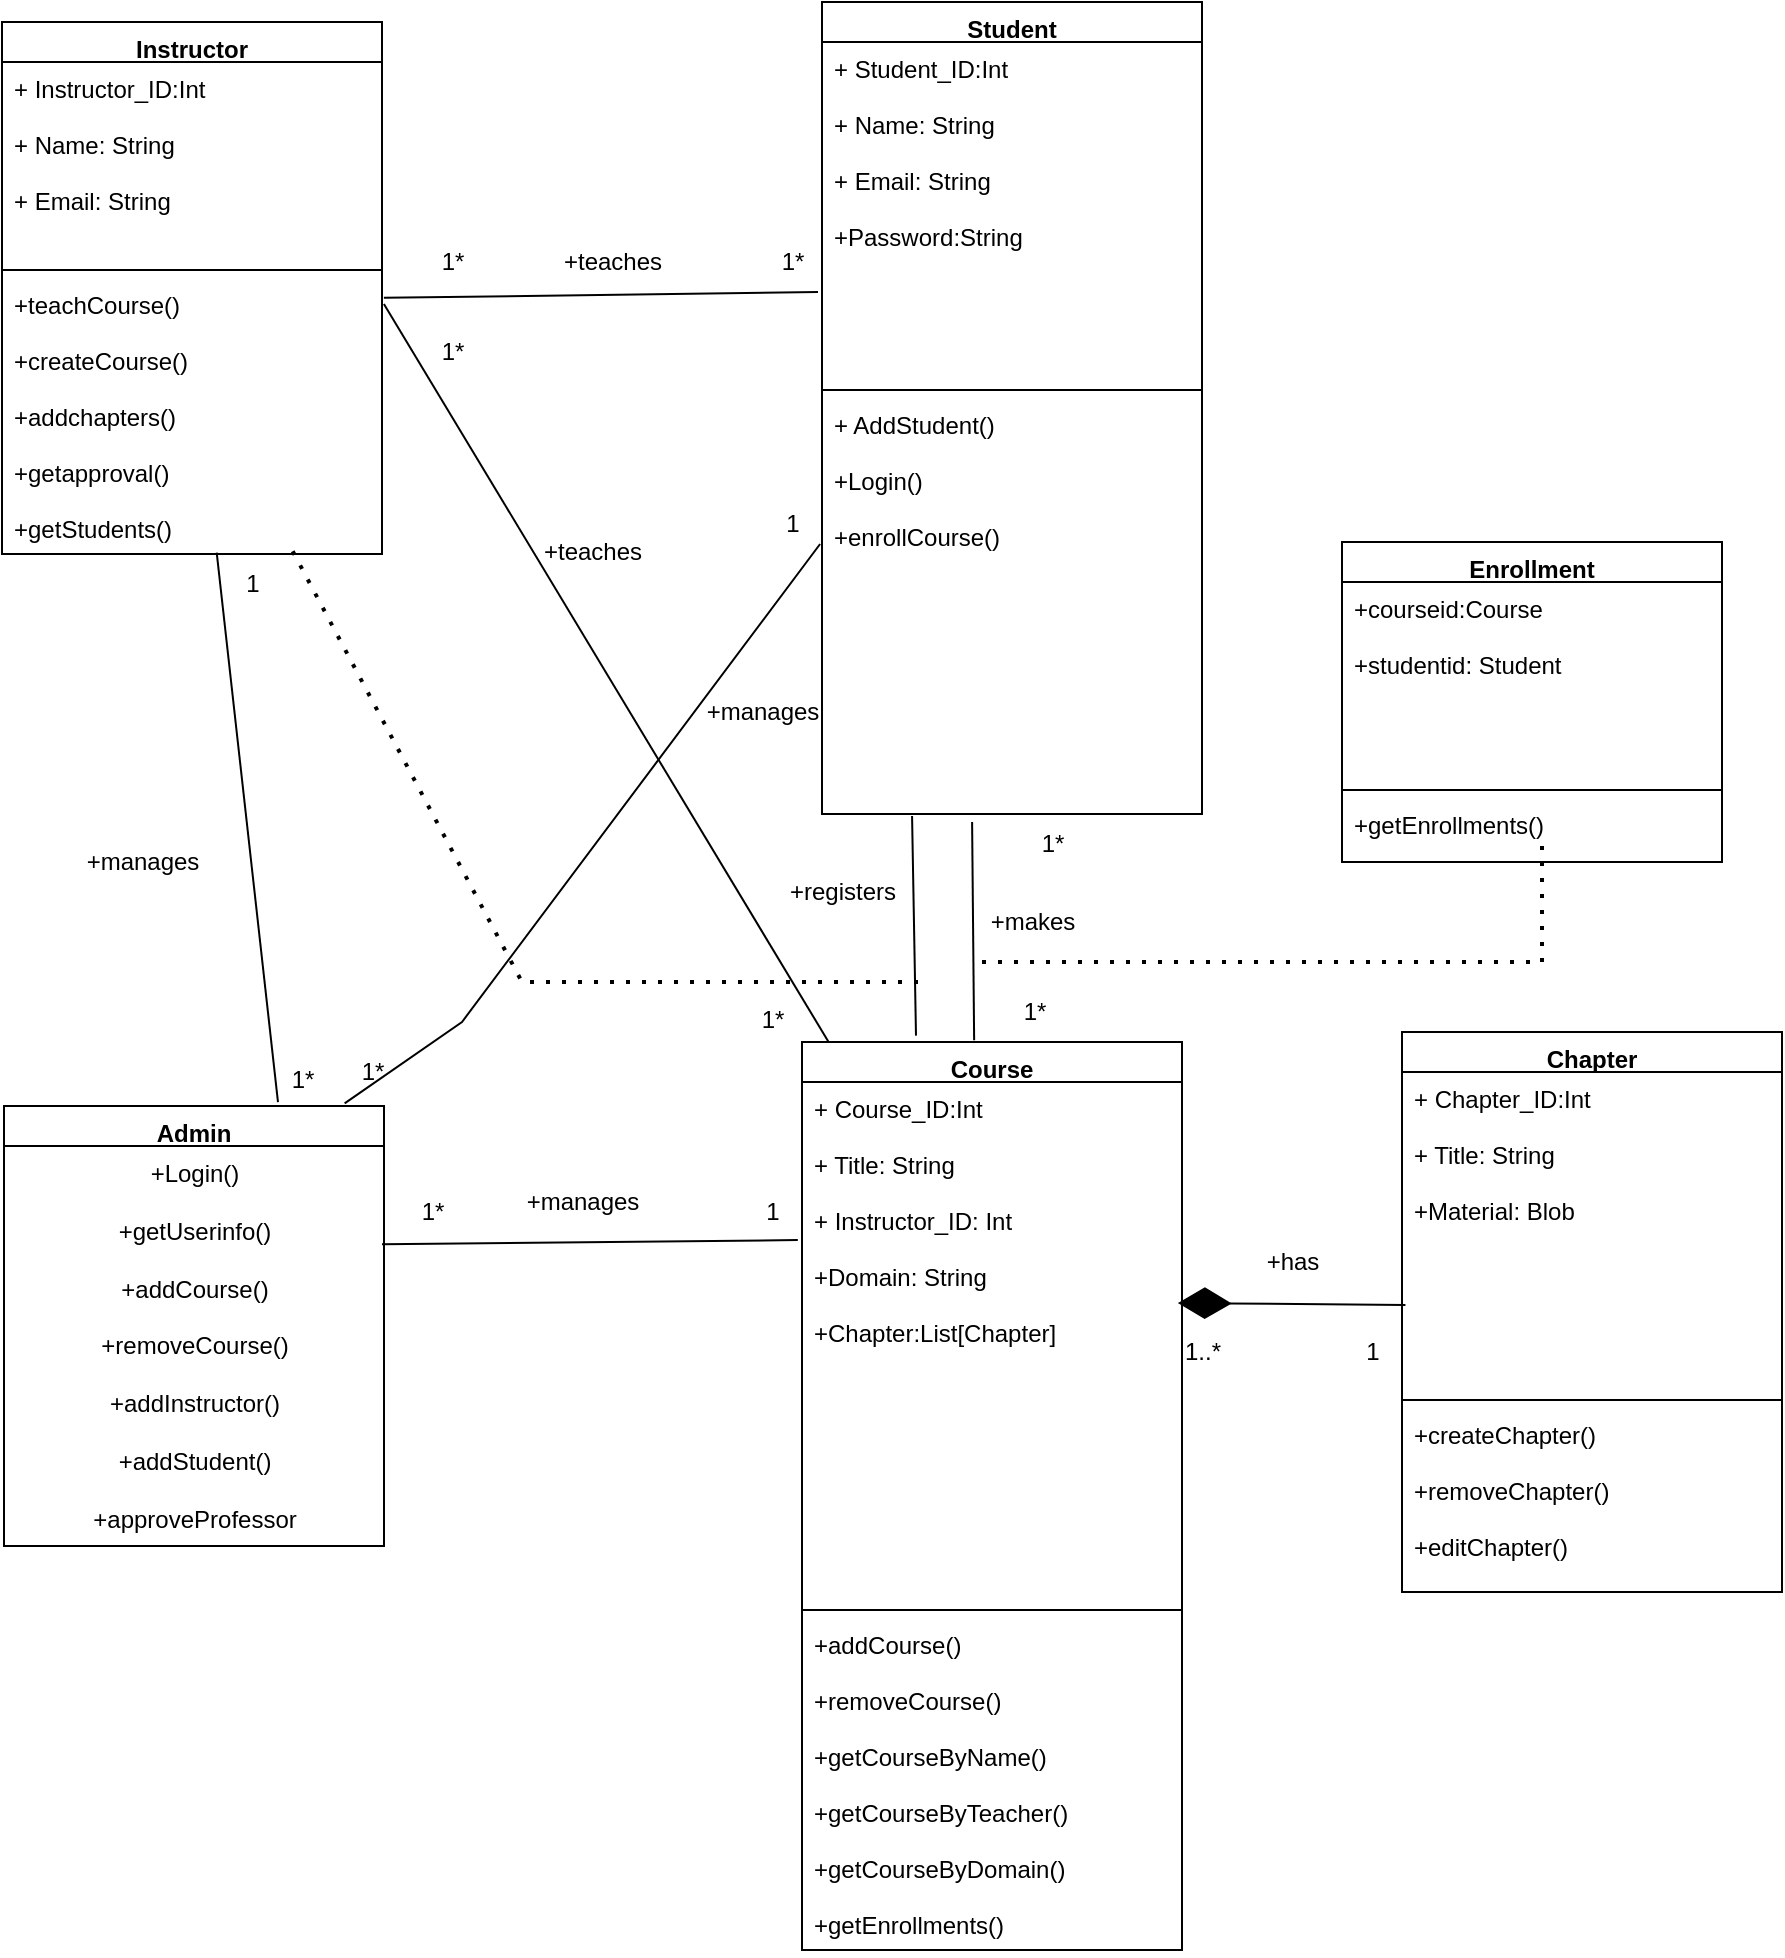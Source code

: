 <mxfile version="21.2.3" type="device">
  <diagram name="Page-1" id="I_tXYqFa5wuTME8i5qJj">
    <mxGraphModel dx="1911" dy="897" grid="1" gridSize="10" guides="1" tooltips="1" connect="1" arrows="1" fold="1" page="1" pageScale="1" pageWidth="100000" pageHeight="100000" math="0" shadow="0">
      <root>
        <mxCell id="0" />
        <mxCell id="1" parent="0" />
        <mxCell id="aJLpusABf-PiiSEmABq7-1" value="Student" style="swimlane;fontStyle=1;align=center;verticalAlign=top;childLayout=stackLayout;horizontal=1;startSize=20;horizontalStack=0;resizeParent=1;resizeParentMax=0;resizeLast=0;collapsible=1;marginBottom=0;" parent="1" vertex="1">
          <mxGeometry x="770" y="80" width="190" height="406" as="geometry" />
        </mxCell>
        <mxCell id="aJLpusABf-PiiSEmABq7-2" value="+ Student_ID:Int&#xa;&#xa;+ Name: String&#xa;&#xa;+ Email: String&#xa;&#xa;+Password:String&#xa;" style="text;strokeColor=none;fillColor=none;align=left;verticalAlign=top;spacingLeft=4;spacingRight=4;overflow=hidden;rotatable=0;points=[[0,0.5],[1,0.5]];portConstraint=eastwest;" parent="aJLpusABf-PiiSEmABq7-1" vertex="1">
          <mxGeometry y="20" width="190" height="170" as="geometry" />
        </mxCell>
        <mxCell id="aJLpusABf-PiiSEmABq7-3" value="" style="line;strokeWidth=1;fillColor=none;align=left;verticalAlign=middle;spacingTop=-1;spacingLeft=3;spacingRight=3;rotatable=0;labelPosition=right;points=[];portConstraint=eastwest;strokeColor=inherit;" parent="aJLpusABf-PiiSEmABq7-1" vertex="1">
          <mxGeometry y="190" width="190" height="8" as="geometry" />
        </mxCell>
        <mxCell id="aJLpusABf-PiiSEmABq7-4" value="+ AddStudent()&#xa;&#xa;+Login()&#xa;&#xa;+enrollCourse()&#xa;&#xa;" style="text;strokeColor=none;fillColor=none;align=left;verticalAlign=top;spacingLeft=4;spacingRight=4;overflow=hidden;rotatable=0;points=[[0,0.5],[1,0.5]];portConstraint=eastwest;" parent="aJLpusABf-PiiSEmABq7-1" vertex="1">
          <mxGeometry y="198" width="190" height="208" as="geometry" />
        </mxCell>
        <mxCell id="aJLpusABf-PiiSEmABq7-5" value="Instructor" style="swimlane;fontStyle=1;align=center;verticalAlign=top;childLayout=stackLayout;horizontal=1;startSize=20;horizontalStack=0;resizeParent=1;resizeParentMax=0;resizeLast=0;collapsible=1;marginBottom=0;" parent="1" vertex="1">
          <mxGeometry x="360" y="90" width="190" height="266" as="geometry" />
        </mxCell>
        <mxCell id="aJLpusABf-PiiSEmABq7-6" value="+ Instructor_ID:Int&#xa;&#xa;+ Name: String&#xa;&#xa;+ Email: String&#xa;&#xa;&#xa;" style="text;strokeColor=none;fillColor=none;align=left;verticalAlign=top;spacingLeft=4;spacingRight=4;overflow=hidden;rotatable=0;points=[[0,0.5],[1,0.5]];portConstraint=eastwest;" parent="aJLpusABf-PiiSEmABq7-5" vertex="1">
          <mxGeometry y="20" width="190" height="100" as="geometry" />
        </mxCell>
        <mxCell id="aJLpusABf-PiiSEmABq7-7" value="" style="line;strokeWidth=1;fillColor=none;align=left;verticalAlign=middle;spacingTop=-1;spacingLeft=3;spacingRight=3;rotatable=0;labelPosition=right;points=[];portConstraint=eastwest;strokeColor=inherit;" parent="aJLpusABf-PiiSEmABq7-5" vertex="1">
          <mxGeometry y="120" width="190" height="8" as="geometry" />
        </mxCell>
        <mxCell id="aJLpusABf-PiiSEmABq7-8" value="+teachCourse()&#xa;&#xa;+createCourse()&#xa;&#xa;+addchapters()&#xa;&#xa;+getapproval()&#xa;&#xa;+getStudents()" style="text;strokeColor=none;fillColor=none;align=left;verticalAlign=top;spacingLeft=4;spacingRight=4;overflow=hidden;rotatable=0;points=[[0,0.5],[1,0.5]];portConstraint=eastwest;" parent="aJLpusABf-PiiSEmABq7-5" vertex="1">
          <mxGeometry y="128" width="190" height="138" as="geometry" />
        </mxCell>
        <mxCell id="aJLpusABf-PiiSEmABq7-9" value="Course" style="swimlane;fontStyle=1;align=center;verticalAlign=top;childLayout=stackLayout;horizontal=1;startSize=20;horizontalStack=0;resizeParent=1;resizeParentMax=0;resizeLast=0;collapsible=1;marginBottom=0;" parent="1" vertex="1">
          <mxGeometry x="760" y="600" width="190" height="454" as="geometry" />
        </mxCell>
        <mxCell id="aJLpusABf-PiiSEmABq7-10" value="+ Course_ID:Int&#xa;&#xa;+ Title: String&#xa;&#xa;+ Instructor_ID: Int&#xa;&#xa;+Domain: String&#xa;&#xa;+Chapter:List[Chapter]&#xa;&#xa;" style="text;strokeColor=none;fillColor=none;align=left;verticalAlign=top;spacingLeft=4;spacingRight=4;overflow=hidden;rotatable=0;points=[[0,0.5],[1,0.5]];portConstraint=eastwest;" parent="aJLpusABf-PiiSEmABq7-9" vertex="1">
          <mxGeometry y="20" width="190" height="260" as="geometry" />
        </mxCell>
        <mxCell id="aJLpusABf-PiiSEmABq7-11" value="" style="line;strokeWidth=1;fillColor=none;align=left;verticalAlign=middle;spacingTop=-1;spacingLeft=3;spacingRight=3;rotatable=0;labelPosition=right;points=[];portConstraint=eastwest;strokeColor=inherit;" parent="aJLpusABf-PiiSEmABq7-9" vertex="1">
          <mxGeometry y="280" width="190" height="8" as="geometry" />
        </mxCell>
        <mxCell id="aJLpusABf-PiiSEmABq7-12" value="+addCourse()&#xa;&#xa;+removeCourse()&#xa;&#xa;+getCourseByName()&#xa;&#xa;+getCourseByTeacher()&#xa;&#xa;+getCourseByDomain()&#xa;&#xa;+getEnrollments()" style="text;strokeColor=none;fillColor=none;align=left;verticalAlign=top;spacingLeft=4;spacingRight=4;overflow=hidden;rotatable=0;points=[[0,0.5],[1,0.5]];portConstraint=eastwest;" parent="aJLpusABf-PiiSEmABq7-9" vertex="1">
          <mxGeometry y="288" width="190" height="166" as="geometry" />
        </mxCell>
        <mxCell id="aJLpusABf-PiiSEmABq7-21" value="Chapter" style="swimlane;fontStyle=1;align=center;verticalAlign=top;childLayout=stackLayout;horizontal=1;startSize=20;horizontalStack=0;resizeParent=1;resizeParentMax=0;resizeLast=0;collapsible=1;marginBottom=0;" parent="1" vertex="1">
          <mxGeometry x="1060" y="595" width="190" height="280" as="geometry" />
        </mxCell>
        <mxCell id="aJLpusABf-PiiSEmABq7-22" value="+ Chapter_ID:Int&#xa;&#xa;+ Title: String&#xa;&#xa;+Material: Blob&#xa;" style="text;strokeColor=none;fillColor=none;align=left;verticalAlign=top;spacingLeft=4;spacingRight=4;overflow=hidden;rotatable=0;points=[[0,0.5],[1,0.5]];portConstraint=eastwest;" parent="aJLpusABf-PiiSEmABq7-21" vertex="1">
          <mxGeometry y="20" width="190" height="160" as="geometry" />
        </mxCell>
        <mxCell id="aJLpusABf-PiiSEmABq7-23" value="" style="line;strokeWidth=1;fillColor=none;align=left;verticalAlign=middle;spacingTop=-1;spacingLeft=3;spacingRight=3;rotatable=0;labelPosition=right;points=[];portConstraint=eastwest;strokeColor=inherit;" parent="aJLpusABf-PiiSEmABq7-21" vertex="1">
          <mxGeometry y="180" width="190" height="8" as="geometry" />
        </mxCell>
        <mxCell id="aJLpusABf-PiiSEmABq7-24" value="+createChapter()&#xa;&#xa;+removeChapter()&#xa;&#xa;+editChapter()&#xa;&#xa;&#xa;" style="text;strokeColor=none;fillColor=none;align=left;verticalAlign=top;spacingLeft=4;spacingRight=4;overflow=hidden;rotatable=0;points=[[0,0.5],[1,0.5]];portConstraint=eastwest;" parent="aJLpusABf-PiiSEmABq7-21" vertex="1">
          <mxGeometry y="188" width="190" height="92" as="geometry" />
        </mxCell>
        <mxCell id="aJLpusABf-PiiSEmABq7-46" value="Admin" style="swimlane;fontStyle=1;align=center;verticalAlign=top;childLayout=stackLayout;horizontal=1;startSize=20;horizontalStack=0;resizeParent=1;resizeParentMax=0;resizeLast=0;collapsible=1;marginBottom=0;" parent="1" vertex="1">
          <mxGeometry x="361" y="632" width="190" height="220" as="geometry" />
        </mxCell>
        <mxCell id="aIOpyW1qX6uXPw_18k7y-1" value="+Login()&lt;br style=&quot;border-color: var(--border-color); padding: 0px; margin: 0px; text-align: left;&quot;&gt;&lt;br style=&quot;border-color: var(--border-color); padding: 0px; margin: 0px; text-align: left;&quot;&gt;&lt;span style=&quot;text-align: left; background-color: rgb(255, 255, 255);&quot;&gt;+getUserinfo()&lt;/span&gt;&lt;br style=&quot;border-color: var(--border-color); padding: 0px; margin: 0px; text-align: left;&quot;&gt;&lt;br style=&quot;border-color: var(--border-color); padding: 0px; margin: 0px; text-align: left;&quot;&gt;&lt;span style=&quot;text-align: left; background-color: rgb(255, 255, 255);&quot;&gt;+addCourse()&lt;/span&gt;&lt;br style=&quot;border-color: var(--border-color); padding: 0px; margin: 0px; text-align: left;&quot;&gt;&lt;br style=&quot;border-color: var(--border-color); padding: 0px; margin: 0px; text-align: left;&quot;&gt;&lt;span style=&quot;text-align: left; background-color: rgb(255, 255, 255);&quot;&gt;+removeCourse()&lt;/span&gt;&lt;br style=&quot;border-color: var(--border-color); padding: 0px; margin: 0px; text-align: left;&quot;&gt;&lt;br style=&quot;border-color: var(--border-color); padding: 0px; margin: 0px; text-align: left;&quot;&gt;&lt;span style=&quot;text-align: left; background-color: rgb(255, 255, 255);&quot;&gt;+addInstructor()&lt;/span&gt;&lt;br style=&quot;border-color: var(--border-color); padding: 0px; margin: 0px; text-align: left;&quot;&gt;&lt;br style=&quot;border-color: var(--border-color); padding: 0px; margin: 0px; text-align: left;&quot;&gt;&lt;span style=&quot;text-align: left; background-color: rgb(255, 255, 255);&quot;&gt;+addStudent()&lt;br&gt;&lt;br&gt;+approveProfessor&lt;br&gt;&lt;/span&gt;" style="text;html=1;align=center;verticalAlign=middle;resizable=0;points=[];autosize=1;strokeColor=none;fillColor=none;" vertex="1" parent="aJLpusABf-PiiSEmABq7-46">
          <mxGeometry y="20" width="190" height="200" as="geometry" />
        </mxCell>
        <mxCell id="pJjeaqxyDgEdzf2i4oC--3" value="1*" style="text;html=1;align=center;verticalAlign=middle;resizable=0;points=[];autosize=1;strokeColor=none;fillColor=none;" parent="1" vertex="1">
          <mxGeometry x="730" y="574" width="30" height="30" as="geometry" />
        </mxCell>
        <mxCell id="pJjeaqxyDgEdzf2i4oC--4" value="1*" style="text;html=1;align=center;verticalAlign=middle;resizable=0;points=[];autosize=1;strokeColor=none;fillColor=none;" parent="1" vertex="1">
          <mxGeometry x="570" y="195" width="30" height="30" as="geometry" />
        </mxCell>
        <mxCell id="pJjeaqxyDgEdzf2i4oC--6" value="1*" style="text;html=1;align=center;verticalAlign=middle;resizable=0;points=[];autosize=1;strokeColor=none;fillColor=none;" parent="1" vertex="1">
          <mxGeometry x="861" y="570" width="30" height="30" as="geometry" />
        </mxCell>
        <mxCell id="pJjeaqxyDgEdzf2i4oC--9" value="1*" style="text;html=1;align=center;verticalAlign=middle;resizable=0;points=[];autosize=1;strokeColor=none;fillColor=none;" parent="1" vertex="1">
          <mxGeometry x="870" y="486" width="30" height="30" as="geometry" />
        </mxCell>
        <mxCell id="2sQMW4fhtkZfsI0PUQ_M-1" value="Enrollment" style="swimlane;fontStyle=1;align=center;verticalAlign=top;childLayout=stackLayout;horizontal=1;startSize=20;horizontalStack=0;resizeParent=1;resizeParentMax=0;resizeLast=0;collapsible=1;marginBottom=0;" parent="1" vertex="1">
          <mxGeometry x="1030" y="350" width="190" height="160" as="geometry" />
        </mxCell>
        <mxCell id="2sQMW4fhtkZfsI0PUQ_M-2" value="+courseid:Course&#xa;&#xa;+studentid: Student" style="text;strokeColor=none;fillColor=none;align=left;verticalAlign=top;spacingLeft=4;spacingRight=4;overflow=hidden;rotatable=0;points=[[0,0.5],[1,0.5]];portConstraint=eastwest;" parent="2sQMW4fhtkZfsI0PUQ_M-1" vertex="1">
          <mxGeometry y="20" width="190" height="100" as="geometry" />
        </mxCell>
        <mxCell id="2sQMW4fhtkZfsI0PUQ_M-3" value="" style="line;strokeWidth=1;fillColor=none;align=left;verticalAlign=middle;spacingTop=-1;spacingLeft=3;spacingRight=3;rotatable=0;labelPosition=right;points=[];portConstraint=eastwest;strokeColor=inherit;" parent="2sQMW4fhtkZfsI0PUQ_M-1" vertex="1">
          <mxGeometry y="120" width="190" height="8" as="geometry" />
        </mxCell>
        <mxCell id="2sQMW4fhtkZfsI0PUQ_M-4" value="+getEnrollments()" style="text;strokeColor=none;fillColor=none;align=left;verticalAlign=top;spacingLeft=4;spacingRight=4;overflow=hidden;rotatable=0;points=[[0,0.5],[1,0.5]];portConstraint=eastwest;" parent="2sQMW4fhtkZfsI0PUQ_M-1" vertex="1">
          <mxGeometry y="128" width="190" height="32" as="geometry" />
        </mxCell>
        <mxCell id="2sQMW4fhtkZfsI0PUQ_M-6" value="+has" style="text;html=1;align=center;verticalAlign=middle;resizable=0;points=[];autosize=1;strokeColor=none;fillColor=none;" parent="1" vertex="1">
          <mxGeometry x="980" y="695" width="50" height="30" as="geometry" />
        </mxCell>
        <mxCell id="2sQMW4fhtkZfsI0PUQ_M-16" value="1..*" style="text;html=1;align=center;verticalAlign=middle;resizable=0;points=[];autosize=1;strokeColor=none;fillColor=none;" parent="1" vertex="1">
          <mxGeometry x="940" y="740" width="40" height="30" as="geometry" />
        </mxCell>
        <mxCell id="SrS1xdoIrhy_3B9NEBDq-11" value="" style="endArrow=none;html=1;rounded=0;entryX=0.395;entryY=1.019;entryDx=0;entryDy=0;entryPerimeter=0;exitX=0.453;exitY=-0.002;exitDx=0;exitDy=0;exitPerimeter=0;" parent="1" source="aJLpusABf-PiiSEmABq7-9" target="aJLpusABf-PiiSEmABq7-4" edge="1">
          <mxGeometry width="50" height="50" relative="1" as="geometry">
            <mxPoint x="1400" y="430" as="sourcePoint" />
            <mxPoint x="1450" y="380" as="targetPoint" />
          </mxGeometry>
        </mxCell>
        <mxCell id="SrS1xdoIrhy_3B9NEBDq-12" value="+makes" style="text;html=1;align=center;verticalAlign=middle;resizable=0;points=[];autosize=1;strokeColor=none;fillColor=none;" parent="1" vertex="1">
          <mxGeometry x="840" y="525" width="70" height="30" as="geometry" />
        </mxCell>
        <mxCell id="SrS1xdoIrhy_3B9NEBDq-13" value="" style="endArrow=none;dashed=1;html=1;dashPattern=1 3;strokeWidth=2;rounded=0;" parent="1" edge="1">
          <mxGeometry width="50" height="50" relative="1" as="geometry">
            <mxPoint x="850" y="560" as="sourcePoint" />
            <mxPoint x="1130" y="500" as="targetPoint" />
            <Array as="points">
              <mxPoint x="1130" y="560" />
            </Array>
          </mxGeometry>
        </mxCell>
        <mxCell id="SrS1xdoIrhy_3B9NEBDq-17" value="+teaches" style="text;html=1;align=center;verticalAlign=middle;resizable=0;points=[];autosize=1;strokeColor=none;fillColor=none;" parent="1" vertex="1">
          <mxGeometry x="630" y="195" width="70" height="30" as="geometry" />
        </mxCell>
        <mxCell id="SrS1xdoIrhy_3B9NEBDq-19" value="" style="endArrow=none;html=1;rounded=0;exitX=0.3;exitY=-0.007;exitDx=0;exitDy=0;exitPerimeter=0;entryX=0.237;entryY=1.005;entryDx=0;entryDy=0;entryPerimeter=0;" parent="1" source="aJLpusABf-PiiSEmABq7-9" target="aJLpusABf-PiiSEmABq7-4" edge="1">
          <mxGeometry width="50" height="50" relative="1" as="geometry">
            <mxPoint x="890" y="500" as="sourcePoint" />
            <mxPoint x="940" y="450" as="targetPoint" />
          </mxGeometry>
        </mxCell>
        <mxCell id="SrS1xdoIrhy_3B9NEBDq-20" value="+registers" style="text;html=1;align=center;verticalAlign=middle;resizable=0;points=[];autosize=1;strokeColor=none;fillColor=none;" parent="1" vertex="1">
          <mxGeometry x="740" y="510" width="80" height="30" as="geometry" />
        </mxCell>
        <mxCell id="SrS1xdoIrhy_3B9NEBDq-21" value="" style="endArrow=none;dashed=1;html=1;dashPattern=1 3;strokeWidth=2;rounded=0;exitX=0.765;exitY=0.99;exitDx=0;exitDy=0;exitPerimeter=0;" parent="1" source="aJLpusABf-PiiSEmABq7-8" edge="1">
          <mxGeometry width="50" height="50" relative="1" as="geometry">
            <mxPoint x="549.05" y="489" as="sourcePoint" />
            <mxPoint x="820" y="570" as="targetPoint" />
            <Array as="points">
              <mxPoint x="620" y="570" />
            </Array>
          </mxGeometry>
        </mxCell>
        <mxCell id="SrS1xdoIrhy_3B9NEBDq-22" value="" style="endArrow=none;html=1;rounded=0;entryX=-0.011;entryY=0.304;entryDx=0;entryDy=0;entryPerimeter=0;" parent="1" target="aJLpusABf-PiiSEmABq7-10" edge="1">
          <mxGeometry width="50" height="50" relative="1" as="geometry">
            <mxPoint x="550" y="701.072" as="sourcePoint" />
            <mxPoint x="940" y="660" as="targetPoint" />
          </mxGeometry>
        </mxCell>
        <mxCell id="SrS1xdoIrhy_3B9NEBDq-23" value="+manages" style="text;html=1;align=center;verticalAlign=middle;resizable=0;points=[];autosize=1;strokeColor=none;fillColor=none;" parent="1" vertex="1">
          <mxGeometry x="700" y="420" width="80" height="30" as="geometry" />
        </mxCell>
        <mxCell id="SrS1xdoIrhy_3B9NEBDq-24" value="1" style="text;html=1;align=center;verticalAlign=middle;resizable=0;points=[];autosize=1;strokeColor=none;fillColor=none;" parent="1" vertex="1">
          <mxGeometry x="730" y="670" width="30" height="30" as="geometry" />
        </mxCell>
        <mxCell id="SrS1xdoIrhy_3B9NEBDq-25" value="1*" style="text;html=1;align=center;verticalAlign=middle;resizable=0;points=[];autosize=1;strokeColor=none;fillColor=none;" parent="1" vertex="1">
          <mxGeometry x="560" y="670" width="30" height="30" as="geometry" />
        </mxCell>
        <mxCell id="SrS1xdoIrhy_3B9NEBDq-28" value="" style="endArrow=none;html=1;rounded=0;entryX=-0.005;entryY=0.351;entryDx=0;entryDy=0;entryPerimeter=0;exitX=0.044;exitY=1.022;exitDx=0;exitDy=0;exitPerimeter=0;" parent="1" source="SrS1xdoIrhy_3B9NEBDq-30" target="aJLpusABf-PiiSEmABq7-4" edge="1">
          <mxGeometry width="50" height="50" relative="1" as="geometry">
            <mxPoint x="550" y="760" as="sourcePoint" />
            <mxPoint x="768" y="709" as="targetPoint" />
            <Array as="points">
              <mxPoint x="590" y="590" />
            </Array>
          </mxGeometry>
        </mxCell>
        <mxCell id="SrS1xdoIrhy_3B9NEBDq-29" value="1" style="text;html=1;align=center;verticalAlign=middle;resizable=0;points=[];autosize=1;strokeColor=none;fillColor=none;" parent="1" vertex="1">
          <mxGeometry x="740" y="326" width="30" height="30" as="geometry" />
        </mxCell>
        <mxCell id="SrS1xdoIrhy_3B9NEBDq-30" value="1*" style="text;html=1;align=center;verticalAlign=middle;resizable=0;points=[];autosize=1;strokeColor=none;fillColor=none;" parent="1" vertex="1">
          <mxGeometry x="530" y="600" width="30" height="30" as="geometry" />
        </mxCell>
        <mxCell id="SrS1xdoIrhy_3B9NEBDq-31" value="+manages" style="text;html=1;align=center;verticalAlign=middle;resizable=0;points=[];autosize=1;strokeColor=none;fillColor=none;" parent="1" vertex="1">
          <mxGeometry x="610" y="665" width="80" height="30" as="geometry" />
        </mxCell>
        <mxCell id="SrS1xdoIrhy_3B9NEBDq-32" value="" style="endArrow=none;html=1;rounded=0;entryX=0.565;entryY=0.995;entryDx=0;entryDy=0;entryPerimeter=0;exitX=0.721;exitY=-0.009;exitDx=0;exitDy=0;exitPerimeter=0;" parent="1" source="aJLpusABf-PiiSEmABq7-46" target="aJLpusABf-PiiSEmABq7-8" edge="1">
          <mxGeometry width="50" height="50" relative="1" as="geometry">
            <mxPoint x="560" y="711.072" as="sourcePoint" />
            <mxPoint x="495.09" y="573.008" as="targetPoint" />
          </mxGeometry>
        </mxCell>
        <mxCell id="SrS1xdoIrhy_3B9NEBDq-33" value="+manages" style="text;html=1;align=center;verticalAlign=middle;resizable=0;points=[];autosize=1;strokeColor=none;fillColor=none;" parent="1" vertex="1">
          <mxGeometry x="390" y="495" width="80" height="30" as="geometry" />
        </mxCell>
        <mxCell id="SrS1xdoIrhy_3B9NEBDq-34" value="1" style="text;html=1;align=center;verticalAlign=middle;resizable=0;points=[];autosize=1;strokeColor=none;fillColor=none;" parent="1" vertex="1">
          <mxGeometry x="470" y="356" width="30" height="30" as="geometry" />
        </mxCell>
        <mxCell id="SrS1xdoIrhy_3B9NEBDq-35" value="1*" style="text;html=1;align=center;verticalAlign=middle;resizable=0;points=[];autosize=1;strokeColor=none;fillColor=none;" parent="1" vertex="1">
          <mxGeometry x="495" y="604" width="30" height="30" as="geometry" />
        </mxCell>
        <mxCell id="SrS1xdoIrhy_3B9NEBDq-37" value="" style="endArrow=none;html=1;rounded=0;entryX=-0.011;entryY=0.304;entryDx=0;entryDy=0;entryPerimeter=0;exitX=1.005;exitY=0.072;exitDx=0;exitDy=0;exitPerimeter=0;" parent="1" source="aJLpusABf-PiiSEmABq7-8" edge="1">
          <mxGeometry width="50" height="50" relative="1" as="geometry">
            <mxPoint x="560" y="227.072" as="sourcePoint" />
            <mxPoint x="768" y="225" as="targetPoint" />
          </mxGeometry>
        </mxCell>
        <mxCell id="SrS1xdoIrhy_3B9NEBDq-38" value="" style="endArrow=none;html=1;rounded=0;exitX=1.005;exitY=0.094;exitDx=0;exitDy=0;exitPerimeter=0;entryX=0.07;entryY=0;entryDx=0;entryDy=0;entryPerimeter=0;" parent="1" source="aJLpusABf-PiiSEmABq7-8" edge="1" target="aJLpusABf-PiiSEmABq7-9">
          <mxGeometry width="50" height="50" relative="1" as="geometry">
            <mxPoint x="561" y="238" as="sourcePoint" />
            <mxPoint x="760" y="590" as="targetPoint" />
          </mxGeometry>
        </mxCell>
        <mxCell id="SrS1xdoIrhy_3B9NEBDq-39" value="+teaches" style="text;html=1;align=center;verticalAlign=middle;resizable=0;points=[];autosize=1;strokeColor=none;fillColor=none;" parent="1" vertex="1">
          <mxGeometry x="620" y="340" width="70" height="30" as="geometry" />
        </mxCell>
        <mxCell id="SrS1xdoIrhy_3B9NEBDq-40" value="1*" style="text;html=1;align=center;verticalAlign=middle;resizable=0;points=[];autosize=1;strokeColor=none;fillColor=none;" parent="1" vertex="1">
          <mxGeometry x="740" y="195" width="30" height="30" as="geometry" />
        </mxCell>
        <mxCell id="SrS1xdoIrhy_3B9NEBDq-41" value="1*" style="text;html=1;align=center;verticalAlign=middle;resizable=0;points=[];autosize=1;strokeColor=none;fillColor=none;" parent="1" vertex="1">
          <mxGeometry x="570" y="240" width="30" height="30" as="geometry" />
        </mxCell>
        <mxCell id="aIOpyW1qX6uXPw_18k7y-2" value="" style="endArrow=diamondThin;endFill=1;endSize=24;html=1;rounded=0;entryX=0.989;entryY=0.425;entryDx=0;entryDy=0;entryPerimeter=0;exitX=0.009;exitY=0.728;exitDx=0;exitDy=0;exitPerimeter=0;" edge="1" parent="1" source="aJLpusABf-PiiSEmABq7-22" target="aJLpusABf-PiiSEmABq7-10">
          <mxGeometry width="160" relative="1" as="geometry">
            <mxPoint x="1080" y="700" as="sourcePoint" />
            <mxPoint x="1240" y="700" as="targetPoint" />
          </mxGeometry>
        </mxCell>
        <mxCell id="aIOpyW1qX6uXPw_18k7y-3" value="1" style="text;html=1;align=center;verticalAlign=middle;resizable=0;points=[];autosize=1;strokeColor=none;fillColor=none;" vertex="1" parent="1">
          <mxGeometry x="1030" y="740" width="30" height="30" as="geometry" />
        </mxCell>
      </root>
    </mxGraphModel>
  </diagram>
</mxfile>
